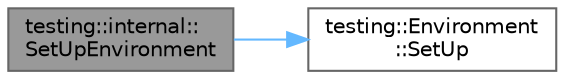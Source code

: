 digraph "testing::internal::SetUpEnvironment"
{
 // LATEX_PDF_SIZE
  bgcolor="transparent";
  edge [fontname=Helvetica,fontsize=10,labelfontname=Helvetica,labelfontsize=10];
  node [fontname=Helvetica,fontsize=10,shape=box,height=0.2,width=0.4];
  rankdir="LR";
  Node1 [id="Node000001",label="testing::internal::\lSetUpEnvironment",height=0.2,width=0.4,color="gray40", fillcolor="grey60", style="filled", fontcolor="black",tooltip=" "];
  Node1 -> Node2 [id="edge1_Node000001_Node000002",color="steelblue1",style="solid",tooltip=" "];
  Node2 [id="Node000002",label="testing::Environment\l::SetUp",height=0.2,width=0.4,color="grey40", fillcolor="white", style="filled",URL="$classtesting_1_1_environment.html#a1bf8cafaa9d4eba9feb98655ee434eb3",tooltip=" "];
}
